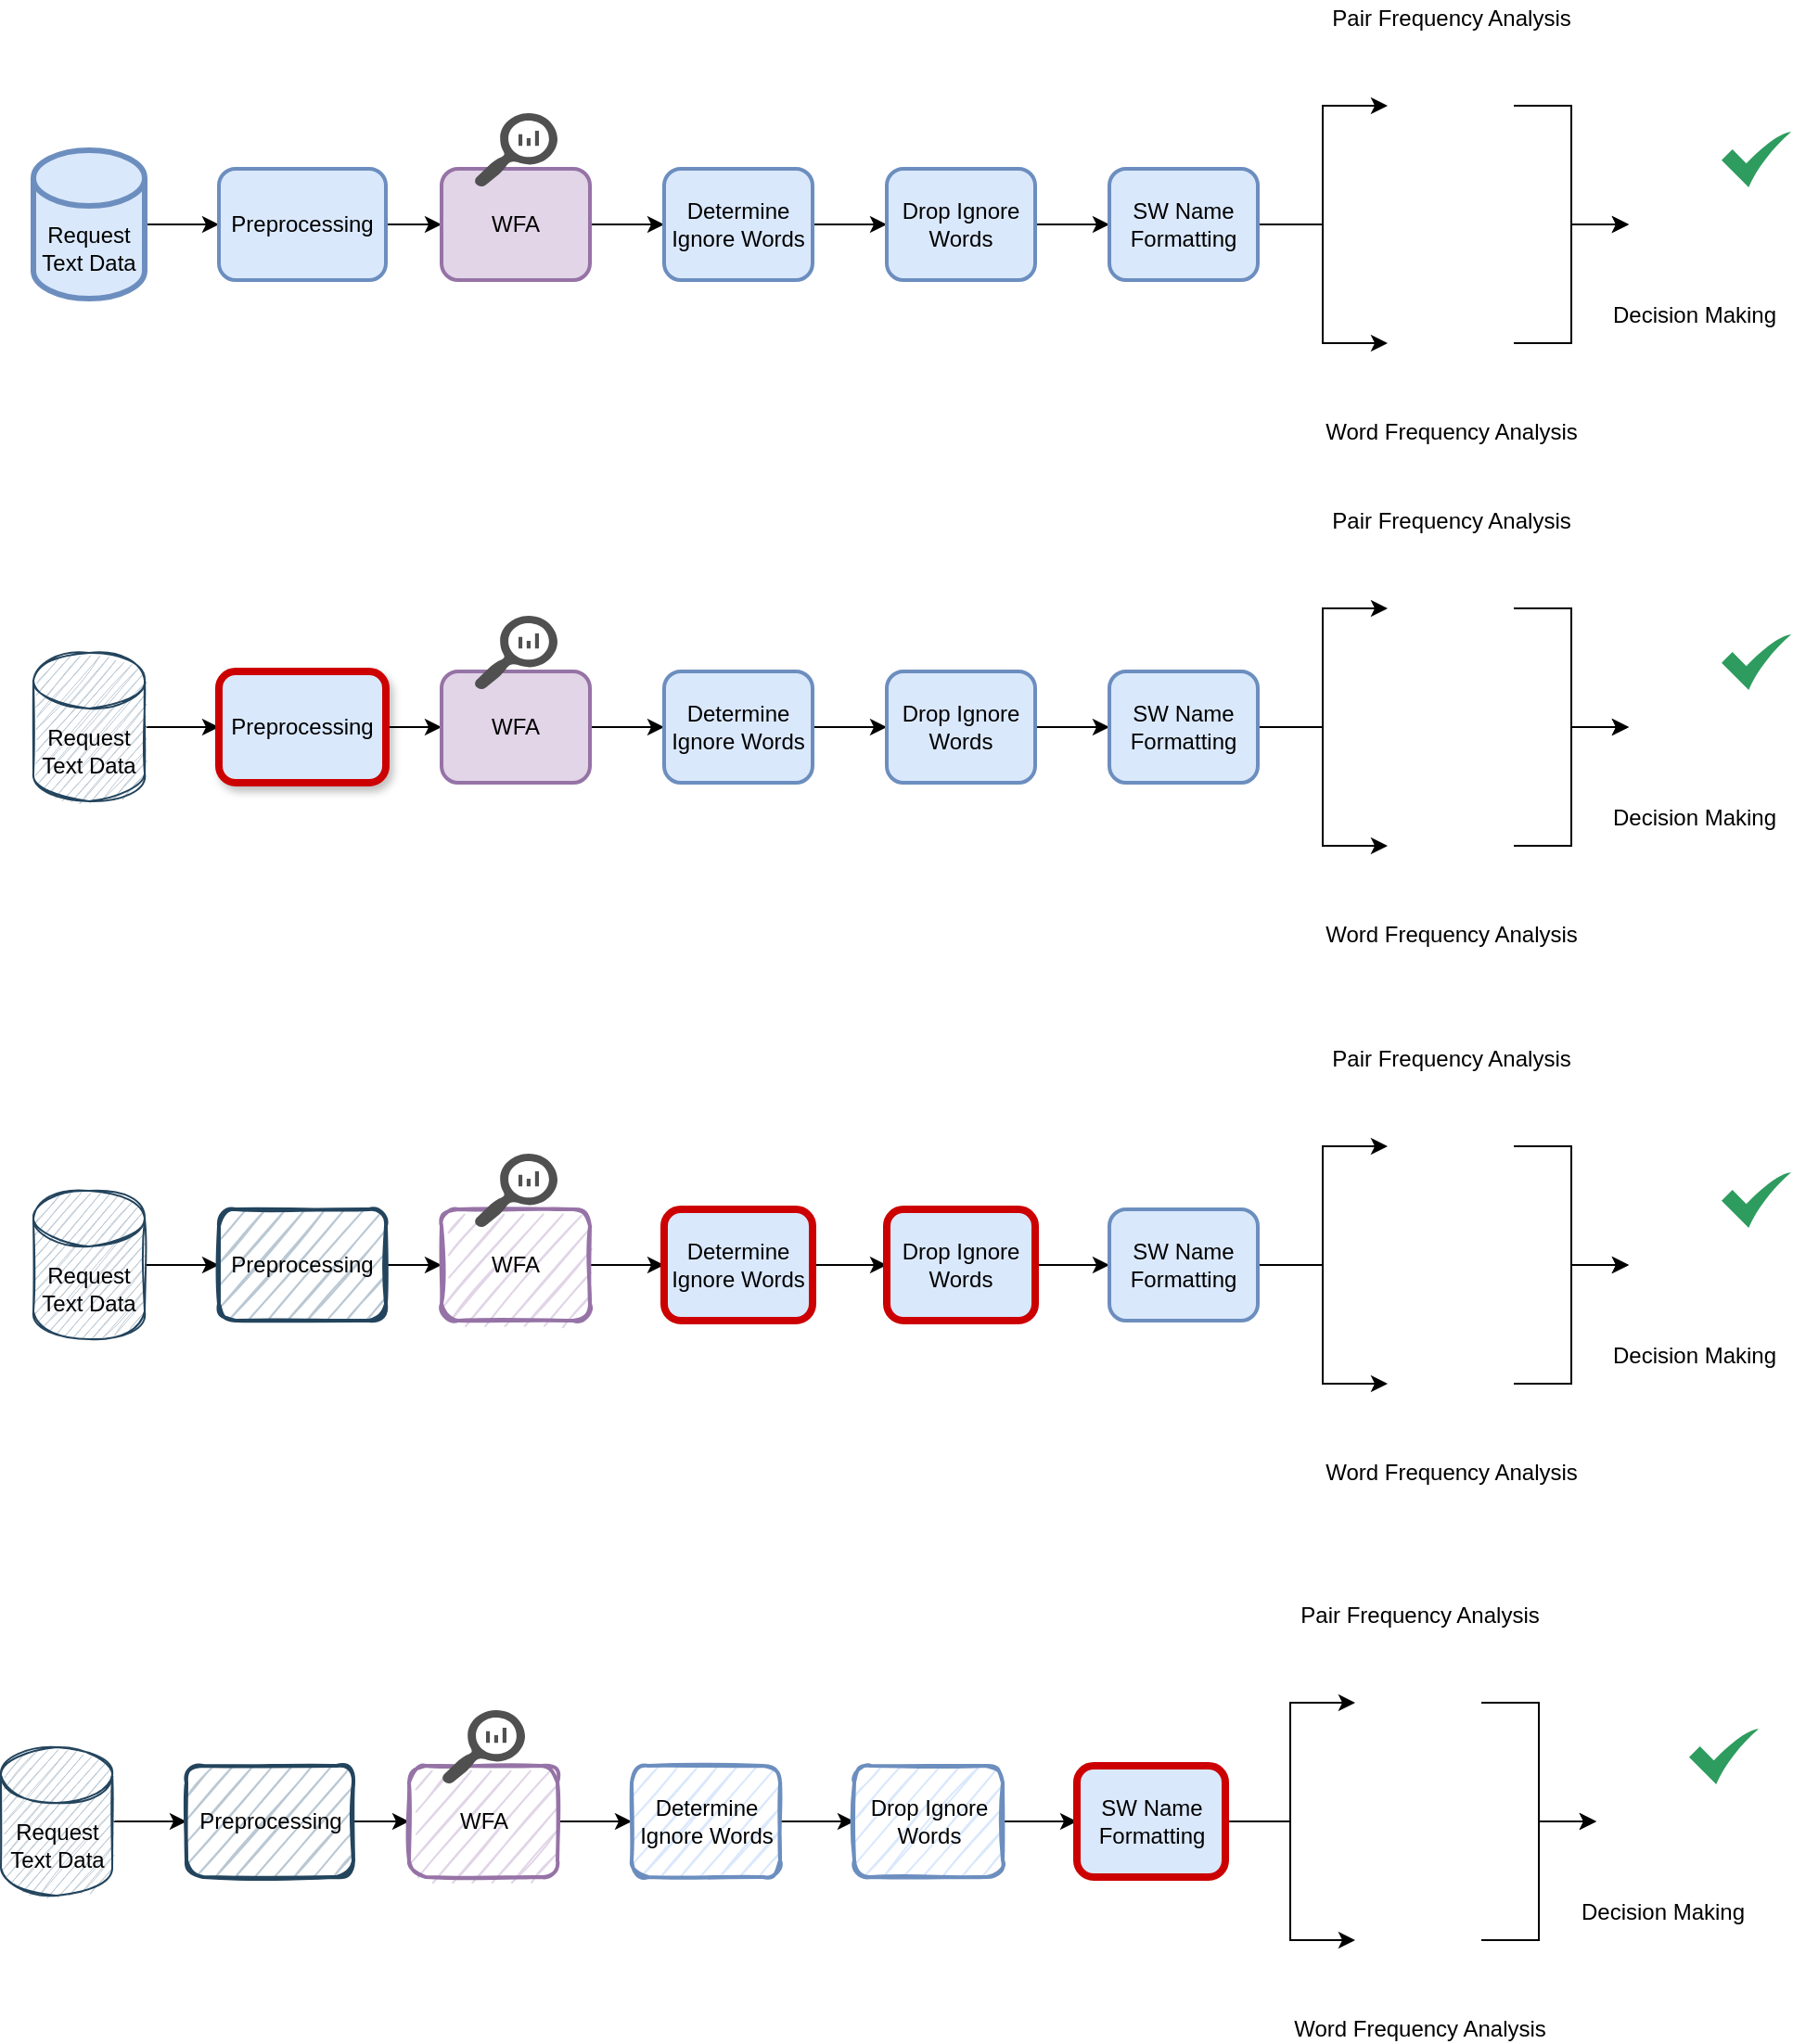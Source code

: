 <mxfile version="15.1.0" type="github">
  <diagram id="7UnajbDv81arqUS3t6hi" name="Page-1">
    <mxGraphModel dx="1477" dy="930" grid="1" gridSize="10" guides="1" tooltips="1" connect="1" arrows="1" fold="1" page="1" pageScale="1" pageWidth="827" pageHeight="1169" math="0" shadow="0">
      <root>
        <mxCell id="0" />
        <mxCell id="1" parent="0" />
        <mxCell id="DiKjboJOvRGnQZIiGIST-9" style="edgeStyle=orthogonalEdgeStyle;rounded=0;orthogonalLoop=1;jettySize=auto;html=1;exitX=1;exitY=0.5;exitDx=0;exitDy=0;entryX=0;entryY=0.5;entryDx=0;entryDy=0;exitPerimeter=0;" parent="1" source="DiKjboJOvRGnQZIiGIST-17" target="DiKjboJOvRGnQZIiGIST-2" edge="1">
          <mxGeometry relative="1" as="geometry">
            <mxPoint x="130" y="270" as="sourcePoint" />
          </mxGeometry>
        </mxCell>
        <mxCell id="DiKjboJOvRGnQZIiGIST-10" style="edgeStyle=orthogonalEdgeStyle;rounded=0;orthogonalLoop=1;jettySize=auto;html=1;exitX=1;exitY=0.5;exitDx=0;exitDy=0;entryX=0;entryY=0.5;entryDx=0;entryDy=0;" parent="1" source="DiKjboJOvRGnQZIiGIST-2" target="DiKjboJOvRGnQZIiGIST-4" edge="1">
          <mxGeometry relative="1" as="geometry" />
        </mxCell>
        <mxCell id="DiKjboJOvRGnQZIiGIST-2" value="Preprocessing" style="rounded=1;whiteSpace=wrap;html=1;fillColor=#dae8fc;strokeColor=#6c8ebf;strokeWidth=2;" parent="1" vertex="1">
          <mxGeometry x="140" y="240" width="90" height="60" as="geometry" />
        </mxCell>
        <mxCell id="DiKjboJOvRGnQZIiGIST-11" style="edgeStyle=orthogonalEdgeStyle;rounded=0;orthogonalLoop=1;jettySize=auto;html=1;exitX=1;exitY=0.5;exitDx=0;exitDy=0;entryX=0;entryY=0.5;entryDx=0;entryDy=0;" parent="1" source="DiKjboJOvRGnQZIiGIST-4" target="DiKjboJOvRGnQZIiGIST-5" edge="1">
          <mxGeometry relative="1" as="geometry" />
        </mxCell>
        <mxCell id="DiKjboJOvRGnQZIiGIST-4" value="WFA" style="rounded=1;whiteSpace=wrap;html=1;strokeWidth=2;fillColor=#e1d5e7;strokeColor=#9673a6;" parent="1" vertex="1">
          <mxGeometry x="260" y="240" width="80" height="60" as="geometry" />
        </mxCell>
        <mxCell id="DiKjboJOvRGnQZIiGIST-12" style="edgeStyle=orthogonalEdgeStyle;rounded=0;orthogonalLoop=1;jettySize=auto;html=1;exitX=1;exitY=0.5;exitDx=0;exitDy=0;entryX=0;entryY=0.5;entryDx=0;entryDy=0;" parent="1" source="DiKjboJOvRGnQZIiGIST-5" target="DiKjboJOvRGnQZIiGIST-6" edge="1">
          <mxGeometry relative="1" as="geometry" />
        </mxCell>
        <mxCell id="DiKjboJOvRGnQZIiGIST-5" value="Determine Ignore Words" style="rounded=1;whiteSpace=wrap;html=1;strokeWidth=2;fillColor=#dae8fc;strokeColor=#6c8ebf;" parent="1" vertex="1">
          <mxGeometry x="380" y="240" width="80" height="60" as="geometry" />
        </mxCell>
        <mxCell id="DiKjboJOvRGnQZIiGIST-13" style="edgeStyle=orthogonalEdgeStyle;rounded=0;orthogonalLoop=1;jettySize=auto;html=1;exitX=1;exitY=0.5;exitDx=0;exitDy=0;entryX=0;entryY=0.5;entryDx=0;entryDy=0;" parent="1" source="DiKjboJOvRGnQZIiGIST-6" target="DiKjboJOvRGnQZIiGIST-8" edge="1">
          <mxGeometry relative="1" as="geometry" />
        </mxCell>
        <mxCell id="DiKjboJOvRGnQZIiGIST-6" value="Drop Ignore Words" style="rounded=1;whiteSpace=wrap;html=1;strokeWidth=2;fillColor=#dae8fc;strokeColor=#6c8ebf;" parent="1" vertex="1">
          <mxGeometry x="500" y="240" width="80" height="60" as="geometry" />
        </mxCell>
        <mxCell id="DiKjboJOvRGnQZIiGIST-31" style="edgeStyle=orthogonalEdgeStyle;rounded=0;orthogonalLoop=1;jettySize=auto;html=1;exitX=1;exitY=0.5;exitDx=0;exitDy=0;entryX=0;entryY=0.5;entryDx=0;entryDy=0;" parent="1" source="DiKjboJOvRGnQZIiGIST-8" target="DiKjboJOvRGnQZIiGIST-30" edge="1">
          <mxGeometry relative="1" as="geometry" />
        </mxCell>
        <mxCell id="DiKjboJOvRGnQZIiGIST-32" style="edgeStyle=orthogonalEdgeStyle;rounded=0;orthogonalLoop=1;jettySize=auto;html=1;exitX=1;exitY=0.5;exitDx=0;exitDy=0;entryX=0;entryY=0.5;entryDx=0;entryDy=0;" parent="1" source="DiKjboJOvRGnQZIiGIST-8" target="DiKjboJOvRGnQZIiGIST-28" edge="1">
          <mxGeometry relative="1" as="geometry" />
        </mxCell>
        <mxCell id="DiKjboJOvRGnQZIiGIST-8" value="&lt;span style=&quot;text-align: left&quot;&gt;SW Name Formatting&lt;/span&gt;" style="rounded=1;whiteSpace=wrap;html=1;strokeWidth=2;fillColor=#dae8fc;strokeColor=#6c8ebf;" parent="1" vertex="1">
          <mxGeometry x="620" y="240" width="80" height="60" as="geometry" />
        </mxCell>
        <mxCell id="DiKjboJOvRGnQZIiGIST-17" value="Request Text Data" style="shape=cylinder3;whiteSpace=wrap;html=1;boundedLbl=1;backgroundOutline=1;size=15;fillColor=#dae8fc;strokeColor=#6c8ebf;strokeWidth=3;" parent="1" vertex="1">
          <mxGeometry x="40" y="230" width="60" height="80" as="geometry" />
        </mxCell>
        <mxCell id="DiKjboJOvRGnQZIiGIST-22" value="" style="pointerEvents=1;shadow=0;dashed=0;html=1;strokeColor=none;labelPosition=center;verticalLabelPosition=bottom;verticalAlign=top;align=center;fillColor=#505050;shape=mxgraph.mscae.oms.log_search" parent="1" vertex="1">
          <mxGeometry x="277.5" y="210" width="45" height="40" as="geometry" />
        </mxCell>
        <mxCell id="DiKjboJOvRGnQZIiGIST-34" style="edgeStyle=orthogonalEdgeStyle;rounded=0;orthogonalLoop=1;jettySize=auto;html=1;exitX=1;exitY=0.5;exitDx=0;exitDy=0;entryX=0;entryY=0.5;entryDx=0;entryDy=0;" parent="1" source="DiKjboJOvRGnQZIiGIST-28" target="DiKjboJOvRGnQZIiGIST-29" edge="1">
          <mxGeometry relative="1" as="geometry" />
        </mxCell>
        <mxCell id="DiKjboJOvRGnQZIiGIST-28" value="Word Frequency Analysis" style="shape=image;html=1;verticalAlign=top;verticalLabelPosition=bottom;labelBackgroundColor=#ffffff;imageAspect=0;aspect=fixed;image=https://cdn1.iconfinder.com/data/icons/prettyoffice8/128/Bar-chart.png;strokeWidth=1;" parent="1" vertex="1">
          <mxGeometry x="770" y="300" width="68" height="68" as="geometry" />
        </mxCell>
        <mxCell id="DiKjboJOvRGnQZIiGIST-29" value="Decision Making" style="shape=image;html=1;verticalAlign=top;verticalLabelPosition=bottom;labelBackgroundColor=#ffffff;imageAspect=0;aspect=fixed;image=https://cdn0.iconfinder.com/data/icons/business-startup-10/50/16-128.png;" parent="1" vertex="1">
          <mxGeometry x="900" y="235" width="70" height="70" as="geometry" />
        </mxCell>
        <mxCell id="DiKjboJOvRGnQZIiGIST-33" style="edgeStyle=orthogonalEdgeStyle;rounded=0;orthogonalLoop=1;jettySize=auto;html=1;exitX=1;exitY=0.5;exitDx=0;exitDy=0;" parent="1" source="DiKjboJOvRGnQZIiGIST-30" target="DiKjboJOvRGnQZIiGIST-29" edge="1">
          <mxGeometry relative="1" as="geometry" />
        </mxCell>
        <mxCell id="DiKjboJOvRGnQZIiGIST-30" value="" style="shape=image;html=1;verticalAlign=top;verticalLabelPosition=bottom;labelBackgroundColor=#ffffff;imageAspect=0;aspect=fixed;image=https://cdn1.iconfinder.com/data/icons/prettyoffice8/128/Bar-chart.png" parent="1" vertex="1">
          <mxGeometry x="770" y="172" width="68" height="68" as="geometry" />
        </mxCell>
        <mxCell id="DiKjboJOvRGnQZIiGIST-35" value="&lt;span style=&quot;background-color: rgb(255 , 255 , 255)&quot;&gt;Pair Frequency Analysis&lt;/span&gt;" style="text;html=1;align=center;verticalAlign=middle;resizable=0;points=[];autosize=1;strokeColor=none;fillColor=none;" parent="1" vertex="1">
          <mxGeometry x="734" y="149" width="140" height="20" as="geometry" />
        </mxCell>
        <mxCell id="XNyeSnQuwPOEPBVChStQ-1" value="" style="html=1;aspect=fixed;strokeColor=none;shadow=0;align=center;verticalAlign=top;fillColor=#2D9C5E;shape=mxgraph.gcp2.check" parent="1" vertex="1">
          <mxGeometry x="950" y="220" width="37.5" height="30" as="geometry" />
        </mxCell>
        <mxCell id="XNyeSnQuwPOEPBVChStQ-2" style="edgeStyle=orthogonalEdgeStyle;rounded=0;orthogonalLoop=1;jettySize=auto;html=1;exitX=1;exitY=0.5;exitDx=0;exitDy=0;entryX=0;entryY=0.5;entryDx=0;entryDy=0;exitPerimeter=0;" parent="1" source="XNyeSnQuwPOEPBVChStQ-14" target="XNyeSnQuwPOEPBVChStQ-4" edge="1">
          <mxGeometry relative="1" as="geometry">
            <mxPoint x="130" y="541" as="sourcePoint" />
          </mxGeometry>
        </mxCell>
        <mxCell id="XNyeSnQuwPOEPBVChStQ-3" style="edgeStyle=orthogonalEdgeStyle;rounded=0;orthogonalLoop=1;jettySize=auto;html=1;exitX=1;exitY=0.5;exitDx=0;exitDy=0;entryX=0;entryY=0.5;entryDx=0;entryDy=0;" parent="1" source="XNyeSnQuwPOEPBVChStQ-4" target="XNyeSnQuwPOEPBVChStQ-6" edge="1">
          <mxGeometry relative="1" as="geometry" />
        </mxCell>
        <mxCell id="XNyeSnQuwPOEPBVChStQ-4" value="Preprocessing" style="rounded=1;whiteSpace=wrap;html=1;fillColor=#dae8fc;strokeWidth=4;shadow=1;glass=0;sketch=0;strokeColor=#CC0000;" parent="1" vertex="1">
          <mxGeometry x="140" y="511" width="90" height="60" as="geometry" />
        </mxCell>
        <mxCell id="XNyeSnQuwPOEPBVChStQ-5" style="edgeStyle=orthogonalEdgeStyle;rounded=0;orthogonalLoop=1;jettySize=auto;html=1;exitX=1;exitY=0.5;exitDx=0;exitDy=0;entryX=0;entryY=0.5;entryDx=0;entryDy=0;" parent="1" source="XNyeSnQuwPOEPBVChStQ-6" target="XNyeSnQuwPOEPBVChStQ-8" edge="1">
          <mxGeometry relative="1" as="geometry" />
        </mxCell>
        <mxCell id="XNyeSnQuwPOEPBVChStQ-6" value="WFA" style="rounded=1;whiteSpace=wrap;html=1;strokeWidth=2;fillColor=#e1d5e7;strokeColor=#9673a6;" parent="1" vertex="1">
          <mxGeometry x="260" y="511" width="80" height="60" as="geometry" />
        </mxCell>
        <mxCell id="XNyeSnQuwPOEPBVChStQ-7" style="edgeStyle=orthogonalEdgeStyle;rounded=0;orthogonalLoop=1;jettySize=auto;html=1;exitX=1;exitY=0.5;exitDx=0;exitDy=0;entryX=0;entryY=0.5;entryDx=0;entryDy=0;" parent="1" source="XNyeSnQuwPOEPBVChStQ-8" target="XNyeSnQuwPOEPBVChStQ-10" edge="1">
          <mxGeometry relative="1" as="geometry" />
        </mxCell>
        <mxCell id="XNyeSnQuwPOEPBVChStQ-8" value="Determine Ignore Words" style="rounded=1;whiteSpace=wrap;html=1;strokeWidth=2;fillColor=#dae8fc;strokeColor=#6c8ebf;" parent="1" vertex="1">
          <mxGeometry x="380" y="511" width="80" height="60" as="geometry" />
        </mxCell>
        <mxCell id="XNyeSnQuwPOEPBVChStQ-9" style="edgeStyle=orthogonalEdgeStyle;rounded=0;orthogonalLoop=1;jettySize=auto;html=1;exitX=1;exitY=0.5;exitDx=0;exitDy=0;entryX=0;entryY=0.5;entryDx=0;entryDy=0;" parent="1" source="XNyeSnQuwPOEPBVChStQ-10" target="XNyeSnQuwPOEPBVChStQ-13" edge="1">
          <mxGeometry relative="1" as="geometry" />
        </mxCell>
        <mxCell id="XNyeSnQuwPOEPBVChStQ-10" value="Drop Ignore Words" style="rounded=1;whiteSpace=wrap;html=1;strokeWidth=2;fillColor=#dae8fc;strokeColor=#6c8ebf;" parent="1" vertex="1">
          <mxGeometry x="500" y="511" width="80" height="60" as="geometry" />
        </mxCell>
        <mxCell id="XNyeSnQuwPOEPBVChStQ-11" style="edgeStyle=orthogonalEdgeStyle;rounded=0;orthogonalLoop=1;jettySize=auto;html=1;exitX=1;exitY=0.5;exitDx=0;exitDy=0;entryX=0;entryY=0.5;entryDx=0;entryDy=0;" parent="1" source="XNyeSnQuwPOEPBVChStQ-13" target="XNyeSnQuwPOEPBVChStQ-20" edge="1">
          <mxGeometry relative="1" as="geometry" />
        </mxCell>
        <mxCell id="XNyeSnQuwPOEPBVChStQ-12" style="edgeStyle=orthogonalEdgeStyle;rounded=0;orthogonalLoop=1;jettySize=auto;html=1;exitX=1;exitY=0.5;exitDx=0;exitDy=0;entryX=0;entryY=0.5;entryDx=0;entryDy=0;" parent="1" source="XNyeSnQuwPOEPBVChStQ-13" target="XNyeSnQuwPOEPBVChStQ-17" edge="1">
          <mxGeometry relative="1" as="geometry" />
        </mxCell>
        <mxCell id="XNyeSnQuwPOEPBVChStQ-13" value="&lt;span style=&quot;text-align: left&quot;&gt;SW Name Formatting&lt;/span&gt;" style="rounded=1;whiteSpace=wrap;html=1;strokeWidth=2;fillColor=#dae8fc;strokeColor=#6c8ebf;" parent="1" vertex="1">
          <mxGeometry x="620" y="511" width="80" height="60" as="geometry" />
        </mxCell>
        <mxCell id="XNyeSnQuwPOEPBVChStQ-14" value="Request Text Data" style="shape=cylinder3;whiteSpace=wrap;html=1;boundedLbl=1;backgroundOutline=1;size=15;fillColor=#bac8d3;strokeColor=#23445d;strokeWidth=1;sketch=1;" parent="1" vertex="1">
          <mxGeometry x="40" y="501" width="60" height="80" as="geometry" />
        </mxCell>
        <mxCell id="XNyeSnQuwPOEPBVChStQ-15" value="" style="pointerEvents=1;shadow=0;dashed=0;html=1;strokeColor=none;labelPosition=center;verticalLabelPosition=bottom;verticalAlign=top;align=center;fillColor=#505050;shape=mxgraph.mscae.oms.log_search" parent="1" vertex="1">
          <mxGeometry x="277.5" y="481" width="45" height="40" as="geometry" />
        </mxCell>
        <mxCell id="XNyeSnQuwPOEPBVChStQ-16" style="edgeStyle=orthogonalEdgeStyle;rounded=0;orthogonalLoop=1;jettySize=auto;html=1;exitX=1;exitY=0.5;exitDx=0;exitDy=0;entryX=0;entryY=0.5;entryDx=0;entryDy=0;" parent="1" source="XNyeSnQuwPOEPBVChStQ-17" target="XNyeSnQuwPOEPBVChStQ-18" edge="1">
          <mxGeometry relative="1" as="geometry" />
        </mxCell>
        <mxCell id="XNyeSnQuwPOEPBVChStQ-17" value="Word Frequency Analysis" style="shape=image;html=1;verticalAlign=top;verticalLabelPosition=bottom;labelBackgroundColor=#ffffff;imageAspect=0;aspect=fixed;image=https://cdn1.iconfinder.com/data/icons/prettyoffice8/128/Bar-chart.png;strokeWidth=1;" parent="1" vertex="1">
          <mxGeometry x="770" y="571" width="68" height="68" as="geometry" />
        </mxCell>
        <mxCell id="XNyeSnQuwPOEPBVChStQ-18" value="Decision Making" style="shape=image;html=1;verticalAlign=top;verticalLabelPosition=bottom;labelBackgroundColor=#ffffff;imageAspect=0;aspect=fixed;image=https://cdn0.iconfinder.com/data/icons/business-startup-10/50/16-128.png;" parent="1" vertex="1">
          <mxGeometry x="900" y="506" width="70" height="70" as="geometry" />
        </mxCell>
        <mxCell id="XNyeSnQuwPOEPBVChStQ-19" style="edgeStyle=orthogonalEdgeStyle;rounded=0;orthogonalLoop=1;jettySize=auto;html=1;exitX=1;exitY=0.5;exitDx=0;exitDy=0;" parent="1" source="XNyeSnQuwPOEPBVChStQ-20" target="XNyeSnQuwPOEPBVChStQ-18" edge="1">
          <mxGeometry relative="1" as="geometry" />
        </mxCell>
        <mxCell id="XNyeSnQuwPOEPBVChStQ-20" value="" style="shape=image;html=1;verticalAlign=top;verticalLabelPosition=bottom;labelBackgroundColor=#ffffff;imageAspect=0;aspect=fixed;image=https://cdn1.iconfinder.com/data/icons/prettyoffice8/128/Bar-chart.png" parent="1" vertex="1">
          <mxGeometry x="770" y="443" width="68" height="68" as="geometry" />
        </mxCell>
        <mxCell id="XNyeSnQuwPOEPBVChStQ-21" value="&lt;span style=&quot;background-color: rgb(255 , 255 , 255)&quot;&gt;Pair Frequency Analysis&lt;/span&gt;" style="text;html=1;align=center;verticalAlign=middle;resizable=0;points=[];autosize=1;strokeColor=none;fillColor=none;" parent="1" vertex="1">
          <mxGeometry x="734" y="420" width="140" height="20" as="geometry" />
        </mxCell>
        <mxCell id="XNyeSnQuwPOEPBVChStQ-22" value="" style="html=1;aspect=fixed;strokeColor=none;shadow=0;align=center;verticalAlign=top;fillColor=#2D9C5E;shape=mxgraph.gcp2.check" parent="1" vertex="1">
          <mxGeometry x="950" y="491" width="37.5" height="30" as="geometry" />
        </mxCell>
        <mxCell id="nlLrbs9CBdQGncTaBWrQ-1" style="edgeStyle=orthogonalEdgeStyle;rounded=0;orthogonalLoop=1;jettySize=auto;html=1;exitX=1;exitY=0.5;exitDx=0;exitDy=0;entryX=0;entryY=0.5;entryDx=0;entryDy=0;exitPerimeter=0;" edge="1" parent="1" source="nlLrbs9CBdQGncTaBWrQ-13" target="nlLrbs9CBdQGncTaBWrQ-3">
          <mxGeometry relative="1" as="geometry">
            <mxPoint x="130" y="831" as="sourcePoint" />
          </mxGeometry>
        </mxCell>
        <mxCell id="nlLrbs9CBdQGncTaBWrQ-2" style="edgeStyle=orthogonalEdgeStyle;rounded=0;orthogonalLoop=1;jettySize=auto;html=1;exitX=1;exitY=0.5;exitDx=0;exitDy=0;entryX=0;entryY=0.5;entryDx=0;entryDy=0;" edge="1" parent="1" source="nlLrbs9CBdQGncTaBWrQ-3" target="nlLrbs9CBdQGncTaBWrQ-5">
          <mxGeometry relative="1" as="geometry" />
        </mxCell>
        <mxCell id="nlLrbs9CBdQGncTaBWrQ-3" value="Preprocessing" style="rounded=1;whiteSpace=wrap;html=1;fillColor=#bac8d3;strokeColor=#23445d;strokeWidth=2;sketch=1;" vertex="1" parent="1">
          <mxGeometry x="140" y="801" width="90" height="60" as="geometry" />
        </mxCell>
        <mxCell id="nlLrbs9CBdQGncTaBWrQ-4" style="edgeStyle=orthogonalEdgeStyle;rounded=0;orthogonalLoop=1;jettySize=auto;html=1;exitX=1;exitY=0.5;exitDx=0;exitDy=0;entryX=0;entryY=0.5;entryDx=0;entryDy=0;" edge="1" parent="1" source="nlLrbs9CBdQGncTaBWrQ-5" target="nlLrbs9CBdQGncTaBWrQ-7">
          <mxGeometry relative="1" as="geometry" />
        </mxCell>
        <mxCell id="nlLrbs9CBdQGncTaBWrQ-5" value="WFA" style="rounded=1;whiteSpace=wrap;html=1;strokeWidth=2;fillColor=#e1d5e7;strokeColor=#9673a6;sketch=1;" vertex="1" parent="1">
          <mxGeometry x="260" y="801" width="80" height="60" as="geometry" />
        </mxCell>
        <mxCell id="nlLrbs9CBdQGncTaBWrQ-6" style="edgeStyle=orthogonalEdgeStyle;rounded=0;orthogonalLoop=1;jettySize=auto;html=1;exitX=1;exitY=0.5;exitDx=0;exitDy=0;entryX=0;entryY=0.5;entryDx=0;entryDy=0;" edge="1" parent="1" source="nlLrbs9CBdQGncTaBWrQ-7" target="nlLrbs9CBdQGncTaBWrQ-9">
          <mxGeometry relative="1" as="geometry" />
        </mxCell>
        <mxCell id="nlLrbs9CBdQGncTaBWrQ-7" value="Determine Ignore Words" style="rounded=1;whiteSpace=wrap;html=1;strokeWidth=4;fillColor=#dae8fc;strokeColor=#CC0000;" vertex="1" parent="1">
          <mxGeometry x="380" y="801" width="80" height="60" as="geometry" />
        </mxCell>
        <mxCell id="nlLrbs9CBdQGncTaBWrQ-8" style="edgeStyle=orthogonalEdgeStyle;rounded=0;orthogonalLoop=1;jettySize=auto;html=1;exitX=1;exitY=0.5;exitDx=0;exitDy=0;entryX=0;entryY=0.5;entryDx=0;entryDy=0;" edge="1" parent="1" source="nlLrbs9CBdQGncTaBWrQ-9" target="nlLrbs9CBdQGncTaBWrQ-12">
          <mxGeometry relative="1" as="geometry" />
        </mxCell>
        <mxCell id="nlLrbs9CBdQGncTaBWrQ-9" value="Drop Ignore Words" style="rounded=1;whiteSpace=wrap;html=1;strokeWidth=4;fillColor=#dae8fc;strokeColor=#CC0000;" vertex="1" parent="1">
          <mxGeometry x="500" y="801" width="80" height="60" as="geometry" />
        </mxCell>
        <mxCell id="nlLrbs9CBdQGncTaBWrQ-10" style="edgeStyle=orthogonalEdgeStyle;rounded=0;orthogonalLoop=1;jettySize=auto;html=1;exitX=1;exitY=0.5;exitDx=0;exitDy=0;entryX=0;entryY=0.5;entryDx=0;entryDy=0;" edge="1" parent="1" source="nlLrbs9CBdQGncTaBWrQ-12" target="nlLrbs9CBdQGncTaBWrQ-19">
          <mxGeometry relative="1" as="geometry" />
        </mxCell>
        <mxCell id="nlLrbs9CBdQGncTaBWrQ-11" style="edgeStyle=orthogonalEdgeStyle;rounded=0;orthogonalLoop=1;jettySize=auto;html=1;exitX=1;exitY=0.5;exitDx=0;exitDy=0;entryX=0;entryY=0.5;entryDx=0;entryDy=0;" edge="1" parent="1" source="nlLrbs9CBdQGncTaBWrQ-12" target="nlLrbs9CBdQGncTaBWrQ-16">
          <mxGeometry relative="1" as="geometry" />
        </mxCell>
        <mxCell id="nlLrbs9CBdQGncTaBWrQ-12" value="&lt;span style=&quot;text-align: left&quot;&gt;SW Name Formatting&lt;/span&gt;" style="rounded=1;whiteSpace=wrap;html=1;strokeWidth=2;fillColor=#dae8fc;strokeColor=#6c8ebf;" vertex="1" parent="1">
          <mxGeometry x="620" y="801" width="80" height="60" as="geometry" />
        </mxCell>
        <mxCell id="nlLrbs9CBdQGncTaBWrQ-13" value="Request Text Data" style="shape=cylinder3;whiteSpace=wrap;html=1;boundedLbl=1;backgroundOutline=1;size=15;fillColor=#bac8d3;strokeColor=#23445d;strokeWidth=1;sketch=1;" vertex="1" parent="1">
          <mxGeometry x="40" y="791" width="60" height="80" as="geometry" />
        </mxCell>
        <mxCell id="nlLrbs9CBdQGncTaBWrQ-14" value="" style="pointerEvents=1;shadow=0;dashed=0;html=1;strokeColor=none;labelPosition=center;verticalLabelPosition=bottom;verticalAlign=top;align=center;fillColor=#505050;shape=mxgraph.mscae.oms.log_search" vertex="1" parent="1">
          <mxGeometry x="277.5" y="771" width="45" height="40" as="geometry" />
        </mxCell>
        <mxCell id="nlLrbs9CBdQGncTaBWrQ-15" style="edgeStyle=orthogonalEdgeStyle;rounded=0;orthogonalLoop=1;jettySize=auto;html=1;exitX=1;exitY=0.5;exitDx=0;exitDy=0;entryX=0;entryY=0.5;entryDx=0;entryDy=0;" edge="1" parent="1" source="nlLrbs9CBdQGncTaBWrQ-16" target="nlLrbs9CBdQGncTaBWrQ-17">
          <mxGeometry relative="1" as="geometry" />
        </mxCell>
        <mxCell id="nlLrbs9CBdQGncTaBWrQ-16" value="Word Frequency Analysis" style="shape=image;html=1;verticalAlign=top;verticalLabelPosition=bottom;labelBackgroundColor=#ffffff;imageAspect=0;aspect=fixed;image=https://cdn1.iconfinder.com/data/icons/prettyoffice8/128/Bar-chart.png;strokeWidth=1;" vertex="1" parent="1">
          <mxGeometry x="770" y="861" width="68" height="68" as="geometry" />
        </mxCell>
        <mxCell id="nlLrbs9CBdQGncTaBWrQ-17" value="Decision Making" style="shape=image;html=1;verticalAlign=top;verticalLabelPosition=bottom;labelBackgroundColor=#ffffff;imageAspect=0;aspect=fixed;image=https://cdn0.iconfinder.com/data/icons/business-startup-10/50/16-128.png;" vertex="1" parent="1">
          <mxGeometry x="900" y="796" width="70" height="70" as="geometry" />
        </mxCell>
        <mxCell id="nlLrbs9CBdQGncTaBWrQ-18" style="edgeStyle=orthogonalEdgeStyle;rounded=0;orthogonalLoop=1;jettySize=auto;html=1;exitX=1;exitY=0.5;exitDx=0;exitDy=0;" edge="1" parent="1" source="nlLrbs9CBdQGncTaBWrQ-19" target="nlLrbs9CBdQGncTaBWrQ-17">
          <mxGeometry relative="1" as="geometry" />
        </mxCell>
        <mxCell id="nlLrbs9CBdQGncTaBWrQ-19" value="" style="shape=image;html=1;verticalAlign=top;verticalLabelPosition=bottom;labelBackgroundColor=#ffffff;imageAspect=0;aspect=fixed;image=https://cdn1.iconfinder.com/data/icons/prettyoffice8/128/Bar-chart.png" vertex="1" parent="1">
          <mxGeometry x="770" y="733" width="68" height="68" as="geometry" />
        </mxCell>
        <mxCell id="nlLrbs9CBdQGncTaBWrQ-20" value="&lt;span style=&quot;background-color: rgb(255 , 255 , 255)&quot;&gt;Pair Frequency Analysis&lt;/span&gt;" style="text;html=1;align=center;verticalAlign=middle;resizable=0;points=[];autosize=1;strokeColor=none;fillColor=none;" vertex="1" parent="1">
          <mxGeometry x="734" y="710" width="140" height="20" as="geometry" />
        </mxCell>
        <mxCell id="nlLrbs9CBdQGncTaBWrQ-21" value="" style="html=1;aspect=fixed;strokeColor=none;shadow=0;align=center;verticalAlign=top;fillColor=#2D9C5E;shape=mxgraph.gcp2.check" vertex="1" parent="1">
          <mxGeometry x="950" y="781" width="37.5" height="30" as="geometry" />
        </mxCell>
        <mxCell id="nlLrbs9CBdQGncTaBWrQ-22" style="edgeStyle=orthogonalEdgeStyle;rounded=0;orthogonalLoop=1;jettySize=auto;html=1;exitX=1;exitY=0.5;exitDx=0;exitDy=0;entryX=0;entryY=0.5;entryDx=0;entryDy=0;exitPerimeter=0;" edge="1" parent="1" source="nlLrbs9CBdQGncTaBWrQ-34" target="nlLrbs9CBdQGncTaBWrQ-24">
          <mxGeometry relative="1" as="geometry">
            <mxPoint x="112.5" y="1131" as="sourcePoint" />
          </mxGeometry>
        </mxCell>
        <mxCell id="nlLrbs9CBdQGncTaBWrQ-23" style="edgeStyle=orthogonalEdgeStyle;rounded=0;orthogonalLoop=1;jettySize=auto;html=1;exitX=1;exitY=0.5;exitDx=0;exitDy=0;entryX=0;entryY=0.5;entryDx=0;entryDy=0;" edge="1" parent="1" source="nlLrbs9CBdQGncTaBWrQ-24" target="nlLrbs9CBdQGncTaBWrQ-26">
          <mxGeometry relative="1" as="geometry" />
        </mxCell>
        <mxCell id="nlLrbs9CBdQGncTaBWrQ-24" value="Preprocessing" style="rounded=1;whiteSpace=wrap;html=1;fillColor=#bac8d3;strokeColor=#23445d;strokeWidth=2;sketch=1;" vertex="1" parent="1">
          <mxGeometry x="122.5" y="1101" width="90" height="60" as="geometry" />
        </mxCell>
        <mxCell id="nlLrbs9CBdQGncTaBWrQ-25" style="edgeStyle=orthogonalEdgeStyle;rounded=0;orthogonalLoop=1;jettySize=auto;html=1;exitX=1;exitY=0.5;exitDx=0;exitDy=0;entryX=0;entryY=0.5;entryDx=0;entryDy=0;" edge="1" parent="1" source="nlLrbs9CBdQGncTaBWrQ-26" target="nlLrbs9CBdQGncTaBWrQ-28">
          <mxGeometry relative="1" as="geometry" />
        </mxCell>
        <mxCell id="nlLrbs9CBdQGncTaBWrQ-26" value="WFA" style="rounded=1;whiteSpace=wrap;html=1;strokeWidth=2;fillColor=#e1d5e7;strokeColor=#9673a6;sketch=1;" vertex="1" parent="1">
          <mxGeometry x="242.5" y="1101" width="80" height="60" as="geometry" />
        </mxCell>
        <mxCell id="nlLrbs9CBdQGncTaBWrQ-27" style="edgeStyle=orthogonalEdgeStyle;rounded=0;orthogonalLoop=1;jettySize=auto;html=1;exitX=1;exitY=0.5;exitDx=0;exitDy=0;entryX=0;entryY=0.5;entryDx=0;entryDy=0;" edge="1" parent="1" source="nlLrbs9CBdQGncTaBWrQ-28" target="nlLrbs9CBdQGncTaBWrQ-30">
          <mxGeometry relative="1" as="geometry" />
        </mxCell>
        <mxCell id="nlLrbs9CBdQGncTaBWrQ-28" value="Determine Ignore Words" style="rounded=1;whiteSpace=wrap;html=1;strokeWidth=2;fillColor=#dae8fc;strokeColor=#6C8EBF;sketch=1;" vertex="1" parent="1">
          <mxGeometry x="362.5" y="1101" width="80" height="60" as="geometry" />
        </mxCell>
        <mxCell id="nlLrbs9CBdQGncTaBWrQ-29" style="edgeStyle=orthogonalEdgeStyle;rounded=0;orthogonalLoop=1;jettySize=auto;html=1;exitX=1;exitY=0.5;exitDx=0;exitDy=0;entryX=0;entryY=0.5;entryDx=0;entryDy=0;" edge="1" parent="1" source="nlLrbs9CBdQGncTaBWrQ-30" target="nlLrbs9CBdQGncTaBWrQ-33">
          <mxGeometry relative="1" as="geometry" />
        </mxCell>
        <mxCell id="nlLrbs9CBdQGncTaBWrQ-30" value="Drop Ignore Words" style="rounded=1;whiteSpace=wrap;html=1;strokeWidth=2;fillColor=#dae8fc;strokeColor=#6C8EBF;sketch=1;" vertex="1" parent="1">
          <mxGeometry x="482.5" y="1101" width="80" height="60" as="geometry" />
        </mxCell>
        <mxCell id="nlLrbs9CBdQGncTaBWrQ-31" style="edgeStyle=orthogonalEdgeStyle;rounded=0;orthogonalLoop=1;jettySize=auto;html=1;exitX=1;exitY=0.5;exitDx=0;exitDy=0;entryX=0;entryY=0.5;entryDx=0;entryDy=0;" edge="1" parent="1" source="nlLrbs9CBdQGncTaBWrQ-33" target="nlLrbs9CBdQGncTaBWrQ-40">
          <mxGeometry relative="1" as="geometry" />
        </mxCell>
        <mxCell id="nlLrbs9CBdQGncTaBWrQ-32" style="edgeStyle=orthogonalEdgeStyle;rounded=0;orthogonalLoop=1;jettySize=auto;html=1;exitX=1;exitY=0.5;exitDx=0;exitDy=0;entryX=0;entryY=0.5;entryDx=0;entryDy=0;" edge="1" parent="1" source="nlLrbs9CBdQGncTaBWrQ-33" target="nlLrbs9CBdQGncTaBWrQ-37">
          <mxGeometry relative="1" as="geometry" />
        </mxCell>
        <mxCell id="nlLrbs9CBdQGncTaBWrQ-33" value="&lt;span style=&quot;text-align: left&quot;&gt;SW Name Formatting&lt;/span&gt;" style="rounded=1;whiteSpace=wrap;html=1;strokeWidth=4;fillColor=#dae8fc;strokeColor=#CC0000;" vertex="1" parent="1">
          <mxGeometry x="602.5" y="1101" width="80" height="60" as="geometry" />
        </mxCell>
        <mxCell id="nlLrbs9CBdQGncTaBWrQ-34" value="Request Text Data" style="shape=cylinder3;whiteSpace=wrap;html=1;boundedLbl=1;backgroundOutline=1;size=15;fillColor=#bac8d3;strokeColor=#23445d;strokeWidth=1;sketch=1;" vertex="1" parent="1">
          <mxGeometry x="22.5" y="1091" width="60" height="80" as="geometry" />
        </mxCell>
        <mxCell id="nlLrbs9CBdQGncTaBWrQ-35" value="" style="pointerEvents=1;shadow=0;dashed=0;html=1;strokeColor=none;labelPosition=center;verticalLabelPosition=bottom;verticalAlign=top;align=center;fillColor=#505050;shape=mxgraph.mscae.oms.log_search" vertex="1" parent="1">
          <mxGeometry x="260" y="1071" width="45" height="40" as="geometry" />
        </mxCell>
        <mxCell id="nlLrbs9CBdQGncTaBWrQ-36" style="edgeStyle=orthogonalEdgeStyle;rounded=0;orthogonalLoop=1;jettySize=auto;html=1;exitX=1;exitY=0.5;exitDx=0;exitDy=0;entryX=0;entryY=0.5;entryDx=0;entryDy=0;" edge="1" parent="1" source="nlLrbs9CBdQGncTaBWrQ-37" target="nlLrbs9CBdQGncTaBWrQ-38">
          <mxGeometry relative="1" as="geometry" />
        </mxCell>
        <mxCell id="nlLrbs9CBdQGncTaBWrQ-37" value="Word Frequency Analysis" style="shape=image;html=1;verticalAlign=top;verticalLabelPosition=bottom;labelBackgroundColor=#ffffff;imageAspect=0;aspect=fixed;image=https://cdn1.iconfinder.com/data/icons/prettyoffice8/128/Bar-chart.png;strokeWidth=1;" vertex="1" parent="1">
          <mxGeometry x="752.5" y="1161" width="68" height="68" as="geometry" />
        </mxCell>
        <mxCell id="nlLrbs9CBdQGncTaBWrQ-38" value="Decision Making" style="shape=image;html=1;verticalAlign=top;verticalLabelPosition=bottom;labelBackgroundColor=#ffffff;imageAspect=0;aspect=fixed;image=https://cdn0.iconfinder.com/data/icons/business-startup-10/50/16-128.png;" vertex="1" parent="1">
          <mxGeometry x="882.5" y="1096" width="70" height="70" as="geometry" />
        </mxCell>
        <mxCell id="nlLrbs9CBdQGncTaBWrQ-39" style="edgeStyle=orthogonalEdgeStyle;rounded=0;orthogonalLoop=1;jettySize=auto;html=1;exitX=1;exitY=0.5;exitDx=0;exitDy=0;" edge="1" parent="1" source="nlLrbs9CBdQGncTaBWrQ-40" target="nlLrbs9CBdQGncTaBWrQ-38">
          <mxGeometry relative="1" as="geometry" />
        </mxCell>
        <mxCell id="nlLrbs9CBdQGncTaBWrQ-40" value="" style="shape=image;html=1;verticalAlign=top;verticalLabelPosition=bottom;labelBackgroundColor=#ffffff;imageAspect=0;aspect=fixed;image=https://cdn1.iconfinder.com/data/icons/prettyoffice8/128/Bar-chart.png" vertex="1" parent="1">
          <mxGeometry x="752.5" y="1033" width="68" height="68" as="geometry" />
        </mxCell>
        <mxCell id="nlLrbs9CBdQGncTaBWrQ-41" value="&lt;span style=&quot;background-color: rgb(255 , 255 , 255)&quot;&gt;Pair Frequency Analysis&lt;/span&gt;" style="text;html=1;align=center;verticalAlign=middle;resizable=0;points=[];autosize=1;strokeColor=none;fillColor=none;" vertex="1" parent="1">
          <mxGeometry x="716.5" y="1010" width="140" height="20" as="geometry" />
        </mxCell>
        <mxCell id="nlLrbs9CBdQGncTaBWrQ-42" value="" style="html=1;aspect=fixed;strokeColor=none;shadow=0;align=center;verticalAlign=top;fillColor=#2D9C5E;shape=mxgraph.gcp2.check" vertex="1" parent="1">
          <mxGeometry x="932.5" y="1081" width="37.5" height="30" as="geometry" />
        </mxCell>
        <mxCell id="nlLrbs9CBdQGncTaBWrQ-46" value="" style="shape=image;html=1;verticalAlign=top;verticalLabelPosition=bottom;labelBackgroundColor=#ffffff;imageAspect=0;aspect=fixed;image=https://cdn0.iconfinder.com/data/icons/super-mono-reflection/red/exclamation_red.png;rounded=1;shadow=1;glass=0;sketch=0;strokeColor=#CC0000;strokeWidth=4;gradientColor=none;" vertex="1" parent="1">
          <mxGeometry x="610.5" y="1050" width="64" height="64" as="geometry" />
        </mxCell>
      </root>
    </mxGraphModel>
  </diagram>
</mxfile>

